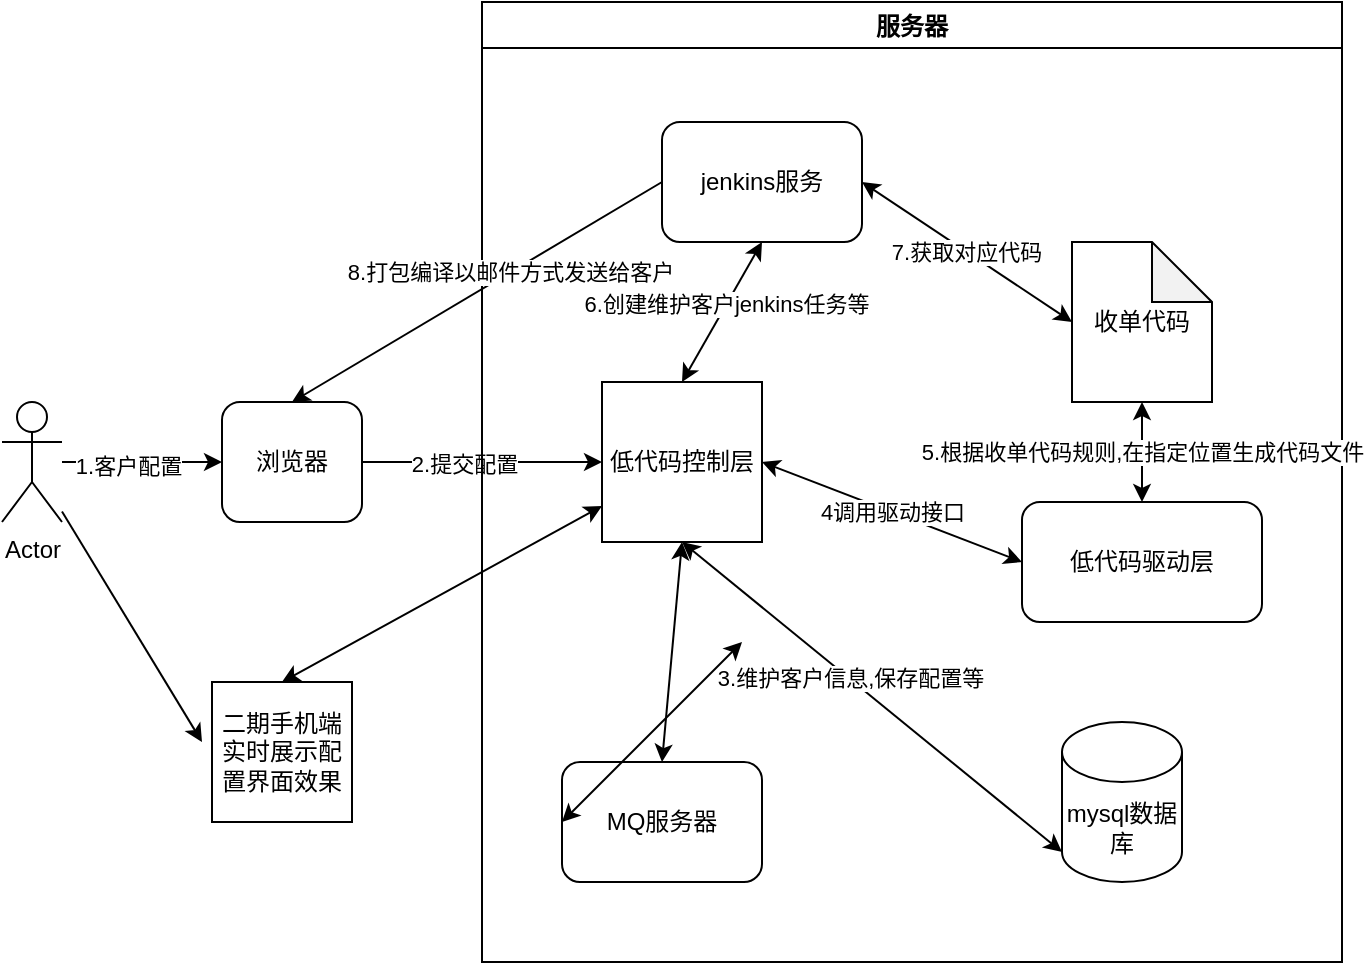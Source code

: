 <mxfile version="14.6.11" type="github"><diagram id="Nn68yq7J5evb9YhPxlYO" name="Page-1"><mxGraphModel dx="786" dy="449" grid="1" gridSize="10" guides="1" tooltips="1" connect="1" arrows="1" fold="1" page="1" pageScale="1" pageWidth="827" pageHeight="1169" math="0" shadow="0"><root><mxCell id="0"/><mxCell id="1" parent="0"/><mxCell id="BTzl_SCb_ZN-LuYN3F6H-6" style="edgeStyle=orthogonalEdgeStyle;rounded=0;orthogonalLoop=1;jettySize=auto;html=1;entryX=0;entryY=0.5;entryDx=0;entryDy=0;" parent="1" source="BTzl_SCb_ZN-LuYN3F6H-1" target="BTzl_SCb_ZN-LuYN3F6H-5" edge="1"><mxGeometry relative="1" as="geometry"/></mxCell><mxCell id="BTzl_SCb_ZN-LuYN3F6H-23" value="2.提交配置" style="edgeLabel;html=1;align=center;verticalAlign=middle;resizable=0;points=[];" parent="BTzl_SCb_ZN-LuYN3F6H-6" vertex="1" connectable="0"><mxGeometry x="-0.203" y="-1" relative="1" as="geometry"><mxPoint x="3" as="offset"/></mxGeometry></mxCell><mxCell id="BTzl_SCb_ZN-LuYN3F6H-1" value="浏览器" style="rounded=1;whiteSpace=wrap;html=1;" parent="1" vertex="1"><mxGeometry x="170" y="390" width="70" height="60" as="geometry"/></mxCell><mxCell id="BTzl_SCb_ZN-LuYN3F6H-2" value="Actor" style="shape=umlActor;verticalLabelPosition=bottom;verticalAlign=top;html=1;outlineConnect=0;" parent="1" vertex="1"><mxGeometry x="60" y="390" width="30" height="60" as="geometry"/></mxCell><mxCell id="BTzl_SCb_ZN-LuYN3F6H-3" value="1" style="endArrow=classic;html=1;entryX=0;entryY=0.5;entryDx=0;entryDy=0;" parent="1" source="BTzl_SCb_ZN-LuYN3F6H-2" target="BTzl_SCb_ZN-LuYN3F6H-1" edge="1"><mxGeometry width="50" height="50" relative="1" as="geometry"><mxPoint x="370" y="490" as="sourcePoint"/><mxPoint x="420" y="440" as="targetPoint"/></mxGeometry></mxCell><mxCell id="BTzl_SCb_ZN-LuYN3F6H-22" value="1.客户配置" style="edgeLabel;html=1;align=center;verticalAlign=middle;resizable=0;points=[];" parent="BTzl_SCb_ZN-LuYN3F6H-3" vertex="1" connectable="0"><mxGeometry x="-0.188" y="-2" relative="1" as="geometry"><mxPoint as="offset"/></mxGeometry></mxCell><mxCell id="BTzl_SCb_ZN-LuYN3F6H-5" value="低代码控制层" style="whiteSpace=wrap;html=1;aspect=fixed;" parent="1" vertex="1"><mxGeometry x="360" y="380" width="80" height="80" as="geometry"/></mxCell><mxCell id="BTzl_SCb_ZN-LuYN3F6H-10" value="服务器" style="swimlane;" parent="1" vertex="1"><mxGeometry x="300" y="190" width="430" height="480" as="geometry"/></mxCell><mxCell id="BTzl_SCb_ZN-LuYN3F6H-7" value="mysql数据库" style="shape=cylinder3;whiteSpace=wrap;html=1;boundedLbl=1;backgroundOutline=1;size=15;" parent="BTzl_SCb_ZN-LuYN3F6H-10" vertex="1"><mxGeometry x="290" y="360" width="60" height="80" as="geometry"/></mxCell><mxCell id="BTzl_SCb_ZN-LuYN3F6H-8" value="收单代码" style="shape=note;whiteSpace=wrap;html=1;backgroundOutline=1;darkOpacity=0.05;" parent="BTzl_SCb_ZN-LuYN3F6H-10" vertex="1"><mxGeometry x="295" y="120" width="70" height="80" as="geometry"/></mxCell><mxCell id="BTzl_SCb_ZN-LuYN3F6H-21" value="jenkins服务" style="rounded=1;whiteSpace=wrap;html=1;" parent="BTzl_SCb_ZN-LuYN3F6H-10" vertex="1"><mxGeometry x="90" y="60" width="100" height="60" as="geometry"/></mxCell><mxCell id="BTzl_SCb_ZN-LuYN3F6H-25" value="低代码驱动层" style="rounded=1;whiteSpace=wrap;html=1;" parent="BTzl_SCb_ZN-LuYN3F6H-10" vertex="1"><mxGeometry x="270" y="250" width="120" height="60" as="geometry"/></mxCell><mxCell id="BTzl_SCb_ZN-LuYN3F6H-20" value="5.根据收单代码规则,在指定位置生成代码文件" style="endArrow=classic;startArrow=classic;html=1;entryX=0.5;entryY=1;entryDx=0;entryDy=0;entryPerimeter=0;exitX=0.5;exitY=0;exitDx=0;exitDy=0;" parent="BTzl_SCb_ZN-LuYN3F6H-10" source="BTzl_SCb_ZN-LuYN3F6H-25" target="BTzl_SCb_ZN-LuYN3F6H-8" edge="1"><mxGeometry width="50" height="50" relative="1" as="geometry"><mxPoint x="110" y="250" as="sourcePoint"/><mxPoint x="160" y="200" as="targetPoint"/></mxGeometry></mxCell><mxCell id="BTzl_SCb_ZN-LuYN3F6H-29" value="7.获取对应代码" style="endArrow=classic;startArrow=classic;html=1;entryX=0;entryY=0.5;entryDx=0;entryDy=0;entryPerimeter=0;exitX=1;exitY=0.5;exitDx=0;exitDy=0;" parent="BTzl_SCb_ZN-LuYN3F6H-10" source="BTzl_SCb_ZN-LuYN3F6H-21" target="BTzl_SCb_ZN-LuYN3F6H-8" edge="1"><mxGeometry width="50" height="50" relative="1" as="geometry"><mxPoint x="90" y="270" as="sourcePoint"/><mxPoint x="140" y="220" as="targetPoint"/></mxGeometry></mxCell><mxCell id="ZIRIL4DVc6sRcONpAJnK-5" value="MQ服务器" style="rounded=1;whiteSpace=wrap;html=1;" parent="BTzl_SCb_ZN-LuYN3F6H-10" vertex="1"><mxGeometry x="40" y="380" width="100" height="60" as="geometry"/></mxCell><mxCell id="BTzl_SCb_ZN-LuYN3F6H-19" value="" style="endArrow=classic;startArrow=classic;html=1;entryX=0;entryY=1;entryDx=0;entryDy=-15;entryPerimeter=0;" parent="1" target="BTzl_SCb_ZN-LuYN3F6H-7" edge="1"><mxGeometry width="50" height="50" relative="1" as="geometry"><mxPoint x="400" y="460" as="sourcePoint"/><mxPoint x="440" y="330" as="targetPoint"/></mxGeometry></mxCell><mxCell id="BTzl_SCb_ZN-LuYN3F6H-24" value="3.维护客户信息,保存配置等" style="edgeLabel;html=1;align=center;verticalAlign=middle;resizable=0;points=[];" parent="BTzl_SCb_ZN-LuYN3F6H-19" vertex="1" connectable="0"><mxGeometry x="-0.11" y="1" relative="1" as="geometry"><mxPoint x="-1" as="offset"/></mxGeometry></mxCell><mxCell id="BTzl_SCb_ZN-LuYN3F6H-27" value="" style="endArrow=classic;startArrow=classic;html=1;entryX=0.5;entryY=1;entryDx=0;entryDy=0;" parent="1" target="BTzl_SCb_ZN-LuYN3F6H-21" edge="1"><mxGeometry width="50" height="50" relative="1" as="geometry"><mxPoint x="400" y="380" as="sourcePoint"/><mxPoint x="440" y="350" as="targetPoint"/></mxGeometry></mxCell><mxCell id="BTzl_SCb_ZN-LuYN3F6H-28" value="6.创建维护客户jenkins任务等" style="edgeLabel;html=1;align=center;verticalAlign=middle;resizable=0;points=[];" parent="BTzl_SCb_ZN-LuYN3F6H-27" vertex="1" connectable="0"><mxGeometry x="0.12" y="1" relative="1" as="geometry"><mxPoint as="offset"/></mxGeometry></mxCell><mxCell id="BTzl_SCb_ZN-LuYN3F6H-30" value="" style="endArrow=classic;html=1;entryX=0.5;entryY=0;entryDx=0;entryDy=0;exitX=0;exitY=0.5;exitDx=0;exitDy=0;" parent="1" source="BTzl_SCb_ZN-LuYN3F6H-21" target="BTzl_SCb_ZN-LuYN3F6H-1" edge="1"><mxGeometry width="50" height="50" relative="1" as="geometry"><mxPoint x="390" y="470" as="sourcePoint"/><mxPoint x="440" y="420" as="targetPoint"/></mxGeometry></mxCell><mxCell id="BTzl_SCb_ZN-LuYN3F6H-31" value="8.打包编译以邮件方式发送给客户" style="edgeLabel;html=1;align=center;verticalAlign=middle;resizable=0;points=[];" parent="BTzl_SCb_ZN-LuYN3F6H-30" vertex="1" connectable="0"><mxGeometry x="-0.185" relative="1" as="geometry"><mxPoint x="-1" as="offset"/></mxGeometry></mxCell><mxCell id="BTzl_SCb_ZN-LuYN3F6H-26" value="4调用驱动接口" style="endArrow=classic;startArrow=classic;html=1;entryX=0;entryY=0.5;entryDx=0;entryDy=0;exitX=1;exitY=0.5;exitDx=0;exitDy=0;" parent="1" source="BTzl_SCb_ZN-LuYN3F6H-5" target="BTzl_SCb_ZN-LuYN3F6H-25" edge="1"><mxGeometry width="50" height="50" relative="1" as="geometry"><mxPoint x="440" y="480" as="sourcePoint"/><mxPoint x="490" y="440" as="targetPoint"/></mxGeometry></mxCell><mxCell id="ZIRIL4DVc6sRcONpAJnK-1" value="二期手机端实时展示配置界面效果" style="whiteSpace=wrap;html=1;aspect=fixed;" parent="1" vertex="1"><mxGeometry x="165" y="530" width="70" height="70" as="geometry"/></mxCell><mxCell id="ZIRIL4DVc6sRcONpAJnK-3" value="" style="endArrow=classic;html=1;" parent="1" source="BTzl_SCb_ZN-LuYN3F6H-2" edge="1"><mxGeometry width="50" height="50" relative="1" as="geometry"><mxPoint x="430" y="510" as="sourcePoint"/><mxPoint x="160" y="560" as="targetPoint"/><Array as="points"/></mxGeometry></mxCell><mxCell id="ZIRIL4DVc6sRcONpAJnK-4" value="" style="endArrow=classic;startArrow=classic;html=1;exitX=0.5;exitY=0;exitDx=0;exitDy=0;" parent="1" source="ZIRIL4DVc6sRcONpAJnK-1" target="BTzl_SCb_ZN-LuYN3F6H-5" edge="1"><mxGeometry width="50" height="50" relative="1" as="geometry"><mxPoint x="430" y="510" as="sourcePoint"/><mxPoint x="480" y="460" as="targetPoint"/></mxGeometry></mxCell><mxCell id="ZIRIL4DVc6sRcONpAJnK-6" value="" style="endArrow=classic;startArrow=classic;html=1;exitX=0.5;exitY=0;exitDx=0;exitDy=0;entryX=0.5;entryY=1;entryDx=0;entryDy=0;" parent="1" source="ZIRIL4DVc6sRcONpAJnK-5" target="BTzl_SCb_ZN-LuYN3F6H-5" edge="1"><mxGeometry width="50" height="50" relative="1" as="geometry"><mxPoint x="430" y="510" as="sourcePoint"/><mxPoint x="410" y="460" as="targetPoint"/></mxGeometry></mxCell><mxCell id="ZIRIL4DVc6sRcONpAJnK-7" value="" style="endArrow=classic;startArrow=classic;html=1;entryX=0;entryY=0.5;entryDx=0;entryDy=0;" parent="1" target="ZIRIL4DVc6sRcONpAJnK-5" edge="1"><mxGeometry width="50" height="50" relative="1" as="geometry"><mxPoint x="430" y="510" as="sourcePoint"/><mxPoint x="480" y="460" as="targetPoint"/></mxGeometry></mxCell></root></mxGraphModel></diagram></mxfile>